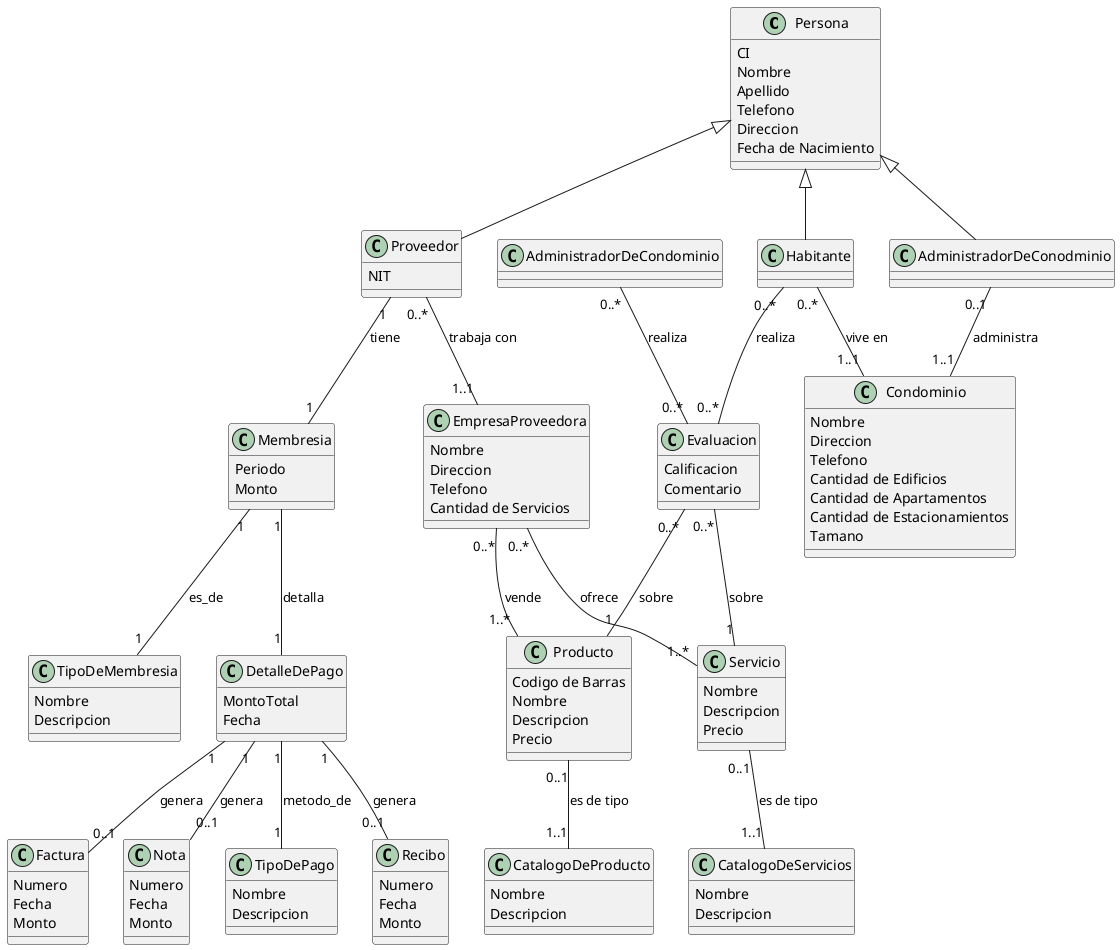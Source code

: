 @startuml

' Relacion entre Roles y Personas
class Persona { 
  {field} CI
  {field} Nombre
  {field} Apellido
  {field} Telefono
  {field} Direccion
  {field} Fecha de Nacimiento
}

class Proveedor {
    NIT
}

class AdministradorDeConodminio {
}

class Habitante {
}

class Condominio {
  {field} Nombre
  {field} Direccion
  {field} Telefono
  {field} Cantidad de Edificios
  {field} Cantidad de Apartamentos
  {field} Cantidad de Estacionamientos
  {field} Tamano
}

class EmpresaProveedora {
  {field} Nombre
  {field} Direccion
  {field} Telefono
  {field} Cantidad de Servicios
}

' Productos y Servicios
class Producto {
  {field} Codigo de Barras 
  {field} Nombre 
  {field} Descripcion 
  {field} Precio
}

class CatalogoDeProducto {
  {field} Nombre
  {field} Descripcion
}

class Servicio {
  {field} Nombre
  {field} Descripcion
  {field} Precio
}

class CatalogoDeServicios {
  {field} Nombre
  {field} Descripcion
}

class Evaluacion {
  {field} Calificacion
  {field} Comentario
}

' Membrecia a proveedor
class Membresia { 
  {field} Periodo
  {field} Monto
}

class TipoDeMembresia {
  {field} Nombre
  {field} Descripcion
}

class TipoDePago {
  {field} Nombre
  {field} Descripcion
}

class DetalleDePago {
  {field} MontoTotal
  {field} Fecha
}

class Recibo {
  {field} Numero
  {field} Fecha
  {field} Monto
}

class Factura {
  {field} Numero
  {field} Fecha
  {field} Monto
}

class Nota {
  {field} Numero
  {field} Fecha
  {field} Monto
}

' Relacion entre Roles y Personas
Persona <|-- Proveedor
Persona <|-- AdministradorDeConodminio
Persona <|-- Habitante
Proveedor "0..*" -- "1..1" EmpresaProveedora : trabaja con
AdministradorDeConodminio "0..1" -- "1..1" Condominio : administra
Habitante "0..*" -- "1..1" Condominio : vive en

' Relacion Productos y Servicios
EmpresaProveedora "0..*" -- "1..*" Producto : vende
EmpresaProveedora "0..*" -- "1..*" Servicio : ofrece
Producto "0..1" -- "1..1" CatalogoDeProducto : es de tipo
Servicio "0..1" -- "1..1" CatalogoDeServicios : es de tipo

' Pago de membrecia a proveedor y tipo de pag
Proveedor "1" -- "1" Membresia : tiene 
Membresia "1" -- "1" TipoDeMembresia : es_de 
Membresia "1" -- "1" DetalleDePago : detalla 
DetalleDePago "1" -- "1" TipoDePago : metodo_de 

DetalleDePago "1" -- "0..1" Recibo : genera 
DetalleDePago "1" -- "0..1" Factura : genera 
DetalleDePago "1" -- "0..1" Nota : genera 

' Evaluacion de Servicios y Productos
Habitante "0..*" -- "0..*" Evaluacion : realiza
AdministradorDeCondominio "0..*" -- "0..*" Evaluacion : realiza
Evaluacion "0..*" -- "1" Servicio : sobre
Evaluacion "0..*" -- "1" Producto : sobre


@enduml